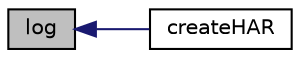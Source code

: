 digraph "log"
{
  edge [fontname="Helvetica",fontsize="10",labelfontname="Helvetica",labelfontsize="10"];
  node [fontname="Helvetica",fontsize="10",shape=record];
  rankdir="LR";
  Node1 [label="log",height=0.2,width=0.4,color="black", fillcolor="grey75", style="filled", fontcolor="black"];
  Node1 -> Node2 [dir="back",color="midnightblue",fontsize="10",style="solid"];
  Node2 [label="createHAR",height=0.2,width=0.4,color="black", fillcolor="white", style="filled",URL="$netsniff_8js.html#a9a4f51dd77d286b63f7bd785594b4b11"];
}
